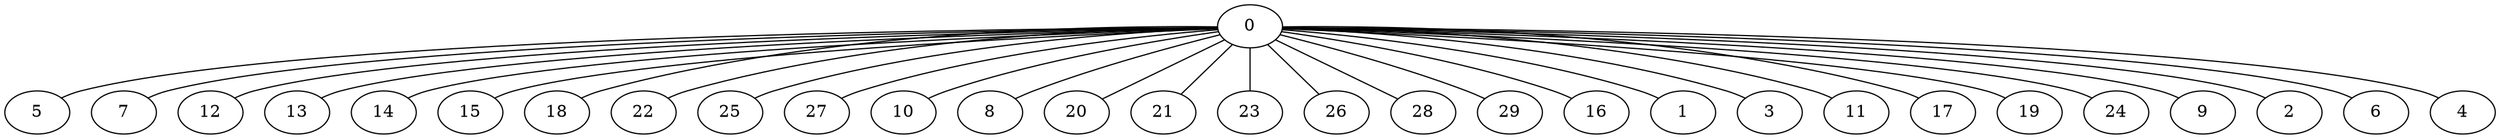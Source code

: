 graph G {
  0 -- 5;
  0 -- 7;
  0 -- 12;
  0 -- 13;
  0 -- 14;
  0 -- 15;
  0 -- 18;
  0 -- 22;
  0 -- 25;
  0 -- 27;
  0 -- 10;
  0 -- 8;
  0 -- 20;
  0 -- 21;
  0 -- 23;
  0 -- 26;
  0 -- 28;
  0 -- 29;
  0 -- 16;
  0 -- 1;
  0 -- 3;
  0 -- 11;
  0 -- 17;
  0 -- 19;
  0 -- 24;
  0 -- 9;
  0 -- 2;
  0 -- 6;
  0 -- 4;
}